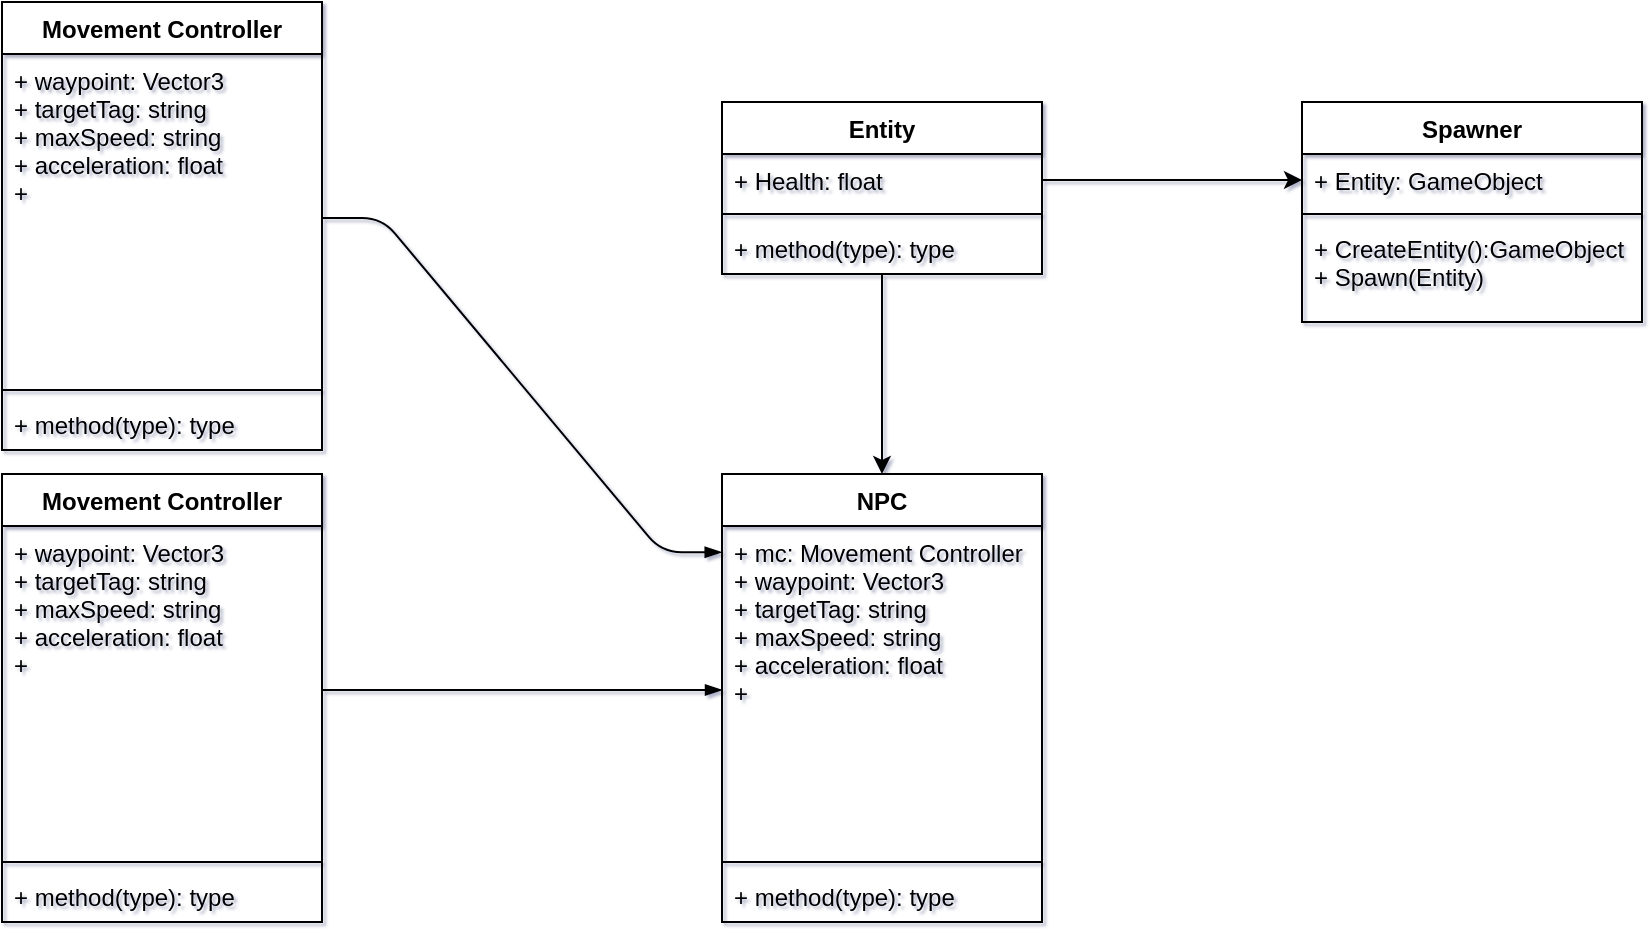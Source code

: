 <mxfile>
    <diagram id="aISk83DQ41ZQnBx-Vpth" name="Page-1">
        <mxGraphModel dx="541" dy="365" grid="1" gridSize="10" guides="1" tooltips="1" connect="1" arrows="1" fold="1" page="1" pageScale="1" pageWidth="900" pageHeight="1600" background="none" math="0" shadow="1">
            <root>
                <mxCell id="0"/>
                <mxCell id="1" parent="0"/>
                <mxCell id="srgoq-kPKrcidtICacxH-22" value="" style="edgeStyle=none;html=1;" parent="1" source="15" target="srgoq-kPKrcidtICacxH-18" edge="1">
                    <mxGeometry relative="1" as="geometry"/>
                </mxCell>
                <mxCell id="15" value="Entity" style="swimlane;fontStyle=1;align=center;verticalAlign=top;childLayout=stackLayout;horizontal=1;startSize=26;horizontalStack=0;resizeParent=1;resizeParentMax=0;resizeLast=0;collapsible=1;marginBottom=0;" parent="1" vertex="1">
                    <mxGeometry x="360" y="410" width="160" height="86" as="geometry"/>
                </mxCell>
                <mxCell id="16" value="+ Health: float" style="text;strokeColor=none;fillColor=none;align=left;verticalAlign=top;spacingLeft=4;spacingRight=4;overflow=hidden;rotatable=0;points=[[0,0.5],[1,0.5]];portConstraint=eastwest;" parent="15" vertex="1">
                    <mxGeometry y="26" width="160" height="26" as="geometry"/>
                </mxCell>
                <mxCell id="17" value="" style="line;strokeWidth=1;fillColor=none;align=left;verticalAlign=middle;spacingTop=-1;spacingLeft=3;spacingRight=3;rotatable=0;labelPosition=right;points=[];portConstraint=eastwest;" parent="15" vertex="1">
                    <mxGeometry y="52" width="160" height="8" as="geometry"/>
                </mxCell>
                <mxCell id="18" value="+ method(type): type" style="text;strokeColor=none;fillColor=none;align=left;verticalAlign=top;spacingLeft=4;spacingRight=4;overflow=hidden;rotatable=0;points=[[0,0.5],[1,0.5]];portConstraint=eastwest;" parent="15" vertex="1">
                    <mxGeometry y="60" width="160" height="26" as="geometry"/>
                </mxCell>
                <mxCell id="srgoq-kPKrcidtICacxH-29" value="" style="edgeStyle=orthogonalEdgeStyle;html=1;exitX=1;exitY=0.5;exitDx=0;exitDy=0;snapToPoint=1;fixDash=0;comic=0;rounded=1;endArrow=blockThin;endFill=1;entryX=0;entryY=0.5;entryDx=0;entryDy=0;" parent="1" source="srgoq-kPKrcidtICacxH-26" target="srgoq-kPKrcidtICacxH-19" edge="1">
                    <mxGeometry relative="1" as="geometry">
                        <mxPoint x="340" y="740" as="targetPoint"/>
                    </mxGeometry>
                </mxCell>
                <mxCell id="srgoq-kPKrcidtICacxH-18" value="NPC" style="swimlane;fontStyle=1;align=center;verticalAlign=top;childLayout=stackLayout;horizontal=1;startSize=26;horizontalStack=0;resizeParent=1;resizeParentMax=0;resizeLast=0;collapsible=1;marginBottom=0;" parent="1" vertex="1">
                    <mxGeometry x="360" y="596" width="160" height="224" as="geometry">
                        <mxRectangle x="360" y="596" width="60" height="26" as="alternateBounds"/>
                    </mxGeometry>
                </mxCell>
                <mxCell id="srgoq-kPKrcidtICacxH-19" value="+ mc: Movement Controller &#10;+ waypoint: Vector3&#10;+ targetTag: string&#10;+ maxSpeed: string&#10;+ acceleration: float&#10;+" style="text;strokeColor=none;fillColor=none;align=left;verticalAlign=top;spacingLeft=4;spacingRight=4;overflow=hidden;rotatable=0;points=[[0,0.5],[1,0.5]];portConstraint=eastwest;" parent="srgoq-kPKrcidtICacxH-18" vertex="1">
                    <mxGeometry y="26" width="160" height="164" as="geometry"/>
                </mxCell>
                <mxCell id="srgoq-kPKrcidtICacxH-20" value="" style="line;strokeWidth=1;fillColor=none;align=left;verticalAlign=middle;spacingTop=-1;spacingLeft=3;spacingRight=3;rotatable=0;labelPosition=right;points=[];portConstraint=eastwest;" parent="srgoq-kPKrcidtICacxH-18" vertex="1">
                    <mxGeometry y="190" width="160" height="8" as="geometry"/>
                </mxCell>
                <mxCell id="srgoq-kPKrcidtICacxH-21" value="+ method(type): type" style="text;strokeColor=none;fillColor=none;align=left;verticalAlign=top;spacingLeft=4;spacingRight=4;overflow=hidden;rotatable=0;points=[[0,0.5],[1,0.5]];portConstraint=eastwest;" parent="srgoq-kPKrcidtICacxH-18" vertex="1">
                    <mxGeometry y="198" width="160" height="26" as="geometry"/>
                </mxCell>
                <mxCell id="srgoq-kPKrcidtICacxH-25" value="Movement Controller" style="swimlane;fontStyle=1;align=center;verticalAlign=top;childLayout=stackLayout;horizontal=1;startSize=26;horizontalStack=0;resizeParent=1;resizeParentMax=0;resizeLast=0;collapsible=1;marginBottom=0;" parent="1" vertex="1">
                    <mxGeometry y="596" width="160" height="224" as="geometry"/>
                </mxCell>
                <mxCell id="srgoq-kPKrcidtICacxH-26" value="+ waypoint: Vector3&#10;+ targetTag: string&#10;+ maxSpeed: string&#10;+ acceleration: float&#10;+" style="text;strokeColor=none;fillColor=none;align=left;verticalAlign=top;spacingLeft=4;spacingRight=4;overflow=hidden;rotatable=0;points=[[0,0.5],[1,0.5]];portConstraint=eastwest;" parent="srgoq-kPKrcidtICacxH-25" vertex="1">
                    <mxGeometry y="26" width="160" height="164" as="geometry"/>
                </mxCell>
                <mxCell id="srgoq-kPKrcidtICacxH-27" value="" style="line;strokeWidth=1;fillColor=none;align=left;verticalAlign=middle;spacingTop=-1;spacingLeft=3;spacingRight=3;rotatable=0;labelPosition=right;points=[];portConstraint=eastwest;" parent="srgoq-kPKrcidtICacxH-25" vertex="1">
                    <mxGeometry y="190" width="160" height="8" as="geometry"/>
                </mxCell>
                <mxCell id="srgoq-kPKrcidtICacxH-28" value="+ method(type): type" style="text;strokeColor=none;fillColor=none;align=left;verticalAlign=top;spacingLeft=4;spacingRight=4;overflow=hidden;rotatable=0;points=[[0,0.5],[1,0.5]];portConstraint=eastwest;" parent="srgoq-kPKrcidtICacxH-25" vertex="1">
                    <mxGeometry y="198" width="160" height="26" as="geometry"/>
                </mxCell>
                <mxCell id="srgoq-kPKrcidtICacxH-34" style="edgeStyle=entityRelationEdgeStyle;rounded=1;comic=0;html=1;endArrow=blockThin;endFill=1;exitX=1;exitY=0.5;exitDx=0;exitDy=0;entryX=-0.001;entryY=0.08;entryDx=0;entryDy=0;entryPerimeter=0;" parent="1" source="srgoq-kPKrcidtICacxH-31" target="srgoq-kPKrcidtICacxH-19" edge="1">
                    <mxGeometry relative="1" as="geometry">
                        <mxPoint x="360" y="636" as="targetPoint"/>
                    </mxGeometry>
                </mxCell>
                <mxCell id="srgoq-kPKrcidtICacxH-30" value="Movement Controller" style="swimlane;fontStyle=1;align=center;verticalAlign=top;childLayout=stackLayout;horizontal=1;startSize=26;horizontalStack=0;resizeParent=1;resizeParentMax=0;resizeLast=0;collapsible=1;marginBottom=0;" parent="1" vertex="1">
                    <mxGeometry y="360" width="160" height="224" as="geometry"/>
                </mxCell>
                <mxCell id="srgoq-kPKrcidtICacxH-31" value="+ waypoint: Vector3&#10;+ targetTag: string&#10;+ maxSpeed: string&#10;+ acceleration: float&#10;+" style="text;strokeColor=none;fillColor=none;align=left;verticalAlign=top;spacingLeft=4;spacingRight=4;overflow=hidden;rotatable=0;points=[[0,0.5],[1,0.5]];portConstraint=eastwest;" parent="srgoq-kPKrcidtICacxH-30" vertex="1">
                    <mxGeometry y="26" width="160" height="164" as="geometry"/>
                </mxCell>
                <mxCell id="srgoq-kPKrcidtICacxH-32" value="" style="line;strokeWidth=1;fillColor=none;align=left;verticalAlign=middle;spacingTop=-1;spacingLeft=3;spacingRight=3;rotatable=0;labelPosition=right;points=[];portConstraint=eastwest;" parent="srgoq-kPKrcidtICacxH-30" vertex="1">
                    <mxGeometry y="190" width="160" height="8" as="geometry"/>
                </mxCell>
                <mxCell id="srgoq-kPKrcidtICacxH-33" value="+ method(type): type" style="text;strokeColor=none;fillColor=none;align=left;verticalAlign=top;spacingLeft=4;spacingRight=4;overflow=hidden;rotatable=0;points=[[0,0.5],[1,0.5]];portConstraint=eastwest;" parent="srgoq-kPKrcidtICacxH-30" vertex="1">
                    <mxGeometry y="198" width="160" height="26" as="geometry"/>
                </mxCell>
                <mxCell id="19" value="Spawner" style="swimlane;fontStyle=1;align=center;verticalAlign=top;childLayout=stackLayout;horizontal=1;startSize=26;horizontalStack=0;resizeParent=1;resizeParentMax=0;resizeLast=0;collapsible=1;marginBottom=0;" vertex="1" parent="1">
                    <mxGeometry x="650" y="410" width="170" height="110" as="geometry"/>
                </mxCell>
                <mxCell id="20" value="+ Entity: GameObject" style="text;strokeColor=none;fillColor=none;align=left;verticalAlign=top;spacingLeft=4;spacingRight=4;overflow=hidden;rotatable=0;points=[[0,0.5],[1,0.5]];portConstraint=eastwest;" vertex="1" parent="19">
                    <mxGeometry y="26" width="170" height="26" as="geometry"/>
                </mxCell>
                <mxCell id="21" value="" style="line;strokeWidth=1;fillColor=none;align=left;verticalAlign=middle;spacingTop=-1;spacingLeft=3;spacingRight=3;rotatable=0;labelPosition=right;points=[];portConstraint=eastwest;" vertex="1" parent="19">
                    <mxGeometry y="52" width="170" height="8" as="geometry"/>
                </mxCell>
                <mxCell id="22" value="+ CreateEntity():GameObject&#10;+ Spawn(Entity)&#10;" style="text;strokeColor=none;fillColor=none;align=left;verticalAlign=top;spacingLeft=4;spacingRight=4;overflow=hidden;rotatable=0;points=[[0,0.5],[1,0.5]];portConstraint=eastwest;" vertex="1" parent="19">
                    <mxGeometry y="60" width="170" height="50" as="geometry"/>
                </mxCell>
                <mxCell id="23" style="edgeStyle=none;html=1;exitX=1;exitY=0.5;exitDx=0;exitDy=0;entryX=0;entryY=0.5;entryDx=0;entryDy=0;" edge="1" parent="1" source="16" target="20">
                    <mxGeometry relative="1" as="geometry">
                        <mxPoint x="650" y="449" as="targetPoint"/>
                    </mxGeometry>
                </mxCell>
            </root>
        </mxGraphModel>
    </diagram>
</mxfile>